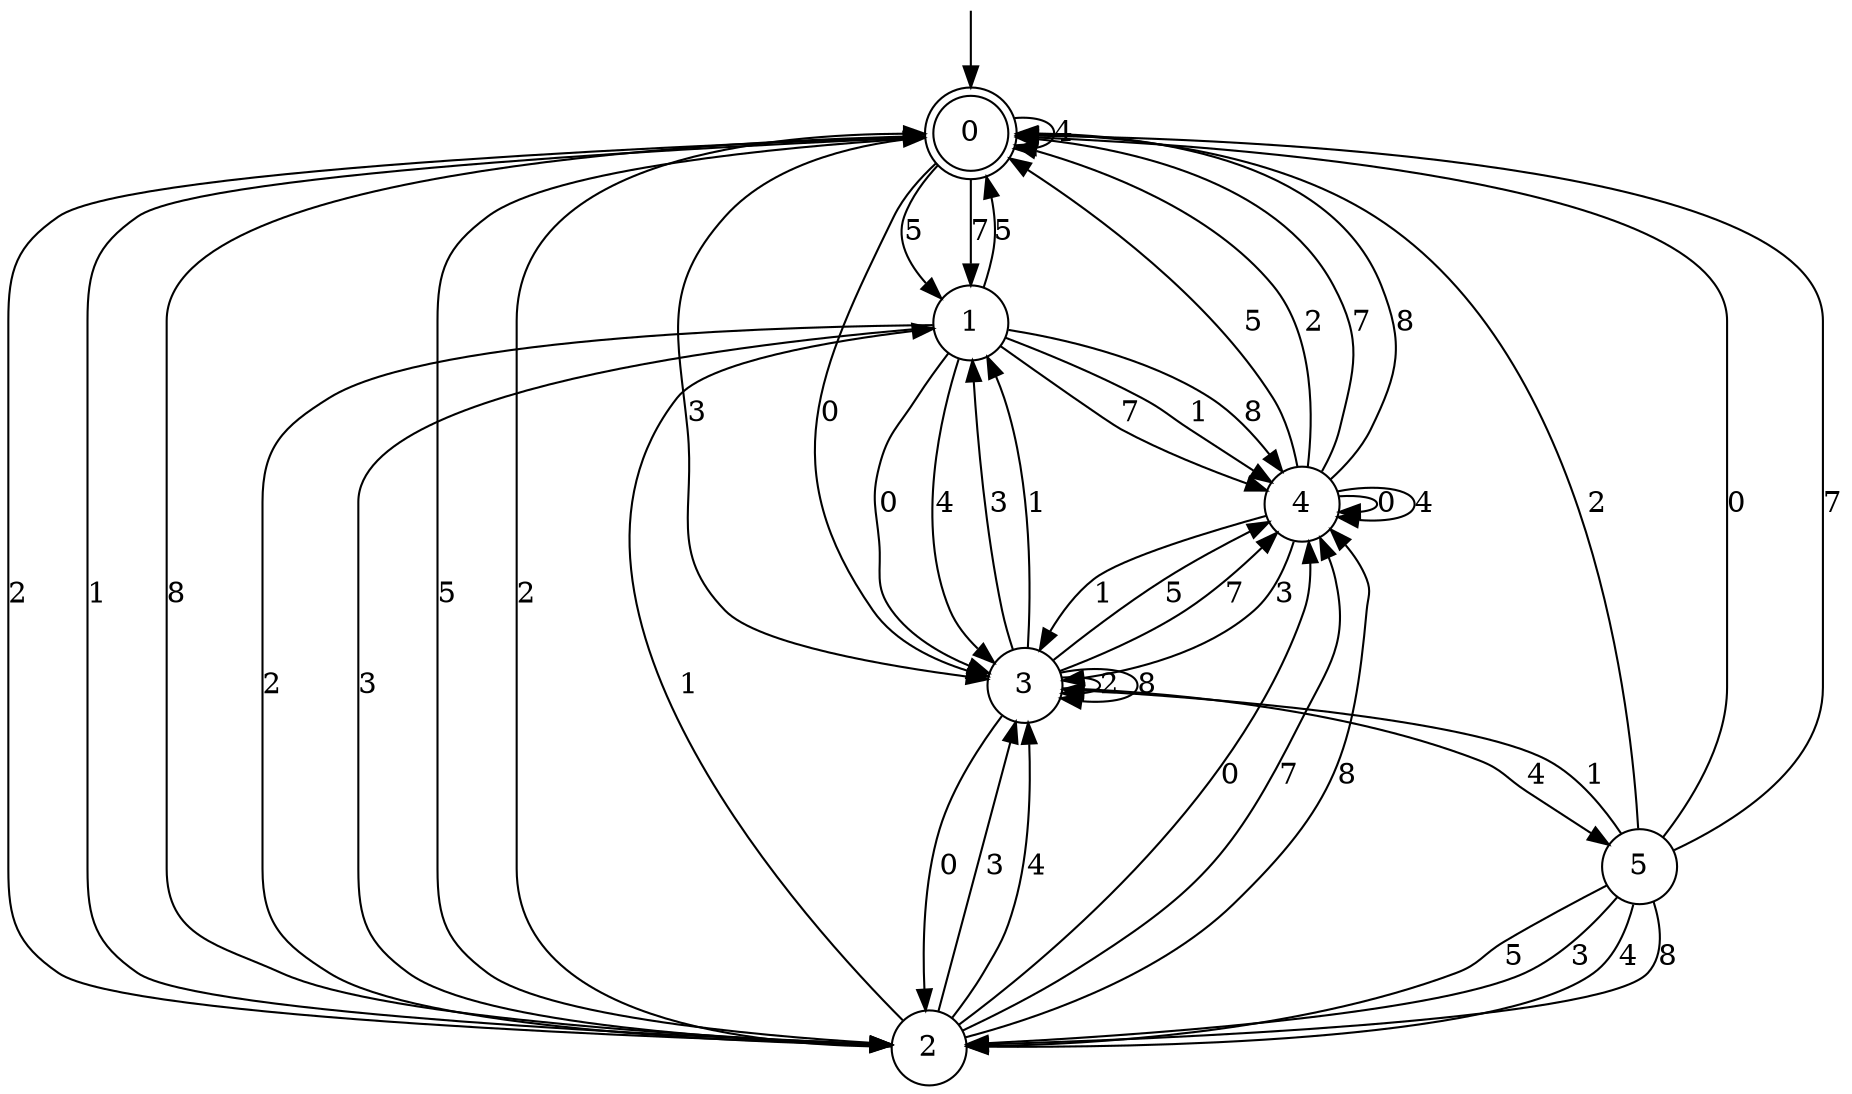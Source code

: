 digraph g {

	s0 [shape="doublecircle" label="0"];
	s1 [shape="circle" label="1"];
	s2 [shape="circle" label="2"];
	s3 [shape="circle" label="3"];
	s4 [shape="circle" label="4"];
	s5 [shape="circle" label="5"];
	s0 -> s1 [label="5"];
	s0 -> s2 [label="2"];
	s0 -> s3 [label="3"];
	s0 -> s3 [label="0"];
	s0 -> s1 [label="7"];
	s0 -> s2 [label="1"];
	s0 -> s0 [label="4"];
	s0 -> s2 [label="8"];
	s1 -> s0 [label="5"];
	s1 -> s2 [label="2"];
	s1 -> s2 [label="3"];
	s1 -> s3 [label="0"];
	s1 -> s4 [label="7"];
	s1 -> s4 [label="1"];
	s1 -> s3 [label="4"];
	s1 -> s4 [label="8"];
	s2 -> s0 [label="5"];
	s2 -> s0 [label="2"];
	s2 -> s3 [label="3"];
	s2 -> s4 [label="0"];
	s2 -> s4 [label="7"];
	s2 -> s1 [label="1"];
	s2 -> s3 [label="4"];
	s2 -> s4 [label="8"];
	s3 -> s4 [label="5"];
	s3 -> s3 [label="2"];
	s3 -> s1 [label="3"];
	s3 -> s2 [label="0"];
	s3 -> s4 [label="7"];
	s3 -> s1 [label="1"];
	s3 -> s5 [label="4"];
	s3 -> s3 [label="8"];
	s4 -> s0 [label="5"];
	s4 -> s0 [label="2"];
	s4 -> s3 [label="3"];
	s4 -> s4 [label="0"];
	s4 -> s0 [label="7"];
	s4 -> s3 [label="1"];
	s4 -> s4 [label="4"];
	s4 -> s0 [label="8"];
	s5 -> s2 [label="5"];
	s5 -> s0 [label="2"];
	s5 -> s2 [label="3"];
	s5 -> s0 [label="0"];
	s5 -> s0 [label="7"];
	s5 -> s3 [label="1"];
	s5 -> s2 [label="4"];
	s5 -> s2 [label="8"];

__start0 [label="" shape="none" width="0" height="0"];
__start0 -> s0;

}
